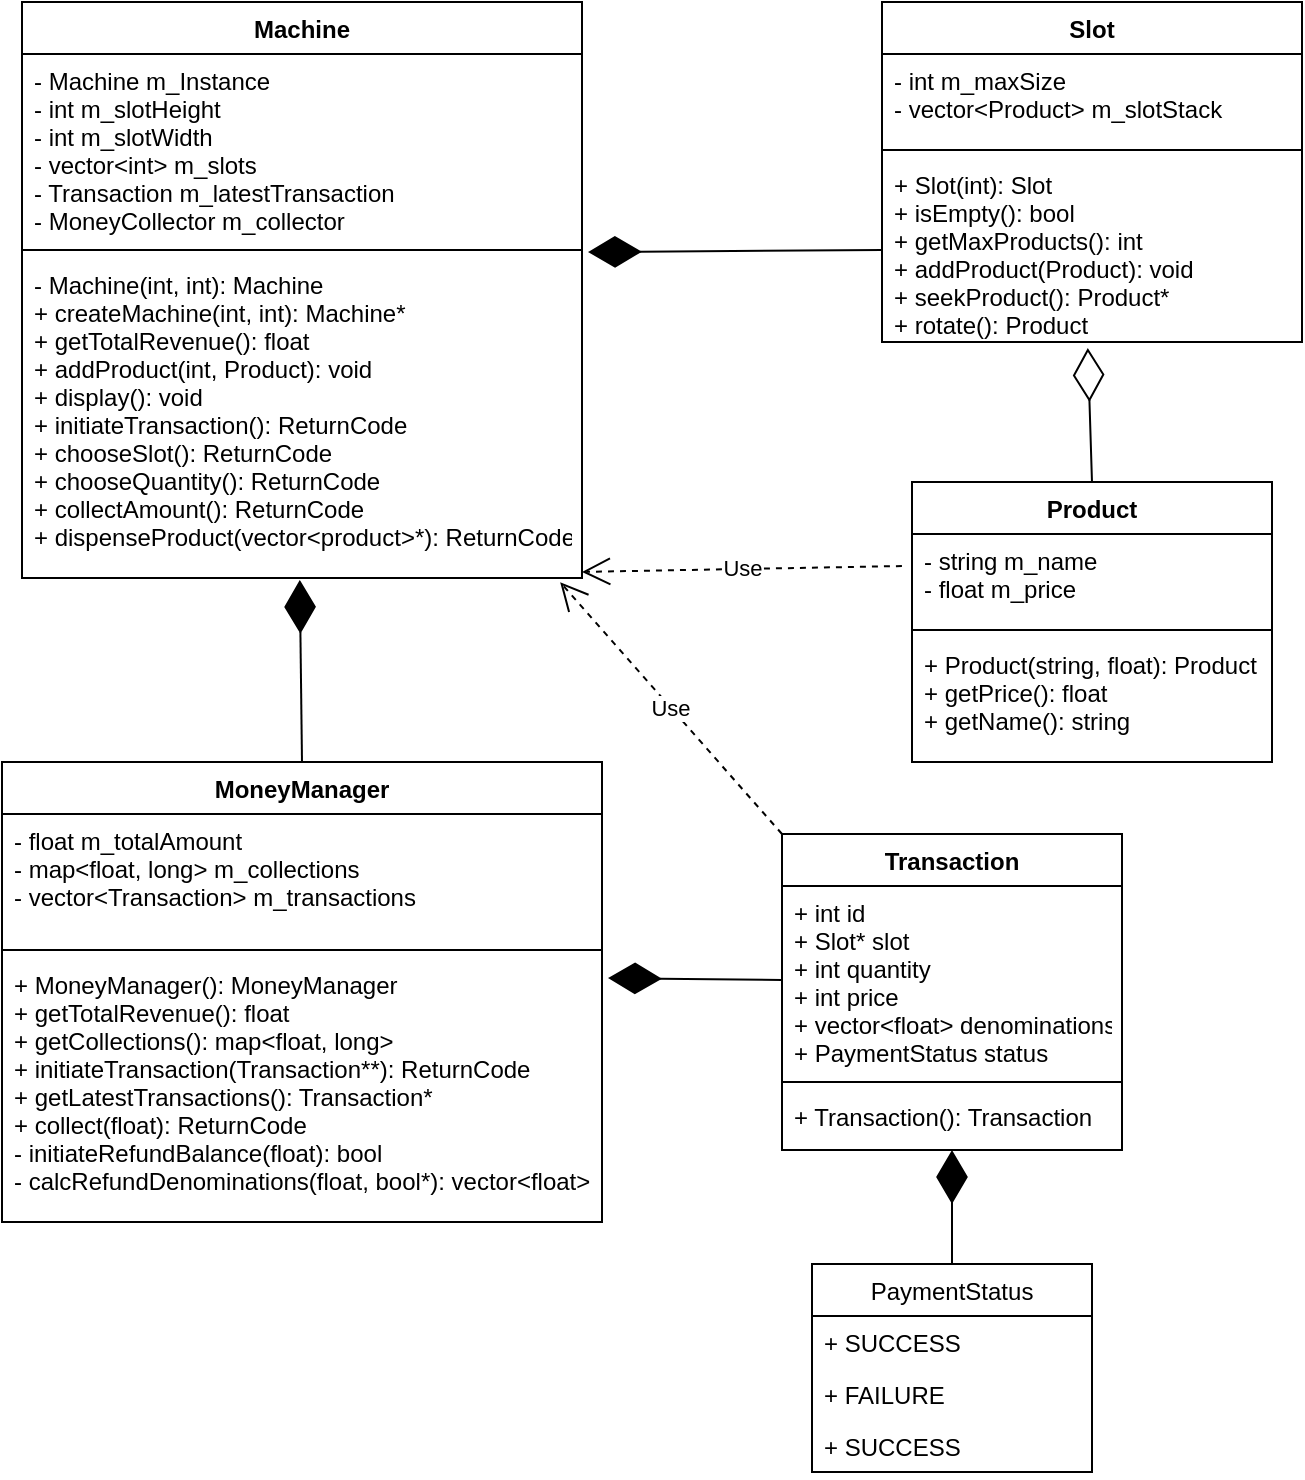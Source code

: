<mxfile version="15.7.0" type="device"><diagram id="C5RBs43oDa-KdzZeNtuy" name="Page-1"><mxGraphModel dx="1102" dy="614" grid="1" gridSize="10" guides="1" tooltips="1" connect="1" arrows="1" fold="1" page="1" pageScale="1" pageWidth="827" pageHeight="1169" math="0" shadow="0"><root><mxCell id="WIyWlLk6GJQsqaUBKTNV-0"/><mxCell id="WIyWlLk6GJQsqaUBKTNV-1" parent="WIyWlLk6GJQsqaUBKTNV-0"/><mxCell id="q9VuU4bdrC3B0K9Pmk77-0" value="Machine" style="swimlane;fontStyle=1;align=center;verticalAlign=top;childLayout=stackLayout;horizontal=1;startSize=26;horizontalStack=0;resizeParent=1;resizeParentMax=0;resizeLast=0;collapsible=1;marginBottom=0;" vertex="1" parent="WIyWlLk6GJQsqaUBKTNV-1"><mxGeometry x="50" y="120" width="280" height="288" as="geometry"><mxRectangle x="130" y="120" width="80" height="26" as="alternateBounds"/></mxGeometry></mxCell><mxCell id="q9VuU4bdrC3B0K9Pmk77-1" value="- Machine m_Instance&#10;- int m_slotHeight&#10;- int m_slotWidth&#10;- vector&lt;int&gt; m_slots&#10;- Transaction m_latestTransaction&#10;- MoneyCollector m_collector&#10;" style="text;strokeColor=none;fillColor=none;align=left;verticalAlign=top;spacingLeft=4;spacingRight=4;overflow=hidden;rotatable=0;points=[[0,0.5],[1,0.5]];portConstraint=eastwest;" vertex="1" parent="q9VuU4bdrC3B0K9Pmk77-0"><mxGeometry y="26" width="280" height="94" as="geometry"/></mxCell><mxCell id="q9VuU4bdrC3B0K9Pmk77-2" value="" style="line;strokeWidth=1;fillColor=none;align=left;verticalAlign=middle;spacingTop=-1;spacingLeft=3;spacingRight=3;rotatable=0;labelPosition=right;points=[];portConstraint=eastwest;" vertex="1" parent="q9VuU4bdrC3B0K9Pmk77-0"><mxGeometry y="120" width="280" height="8" as="geometry"/></mxCell><mxCell id="q9VuU4bdrC3B0K9Pmk77-3" value="- Machine(int, int): Machine&#10;+ createMachine(int, int): Machine*&#10;+ getTotalRevenue(): float&#10;+ addProduct(int, Product): void&#10;+ display(): void&#10;+ initiateTransaction(): ReturnCode&#10;+ chooseSlot(): ReturnCode&#10;+ chooseQuantity(): ReturnCode&#10;+ collectAmount(): ReturnCode&#10;+ dispenseProduct(vector&lt;product&gt;*): ReturnCode" style="text;strokeColor=none;fillColor=none;align=left;verticalAlign=top;spacingLeft=4;spacingRight=4;overflow=hidden;rotatable=0;points=[[0,0.5],[1,0.5]];portConstraint=eastwest;" vertex="1" parent="q9VuU4bdrC3B0K9Pmk77-0"><mxGeometry y="128" width="280" height="160" as="geometry"/></mxCell><mxCell id="q9VuU4bdrC3B0K9Pmk77-5" value="Slot" style="swimlane;fontStyle=1;align=center;verticalAlign=top;childLayout=stackLayout;horizontal=1;startSize=26;horizontalStack=0;resizeParent=1;resizeParentMax=0;resizeLast=0;collapsible=1;marginBottom=0;" vertex="1" parent="WIyWlLk6GJQsqaUBKTNV-1"><mxGeometry x="480" y="120" width="210" height="170" as="geometry"/></mxCell><mxCell id="q9VuU4bdrC3B0K9Pmk77-6" value="- int m_maxSize&#10;- vector&lt;Product&gt; m_slotStack&#10;" style="text;strokeColor=none;fillColor=none;align=left;verticalAlign=top;spacingLeft=4;spacingRight=4;overflow=hidden;rotatable=0;points=[[0,0.5],[1,0.5]];portConstraint=eastwest;" vertex="1" parent="q9VuU4bdrC3B0K9Pmk77-5"><mxGeometry y="26" width="210" height="44" as="geometry"/></mxCell><mxCell id="q9VuU4bdrC3B0K9Pmk77-7" value="" style="line;strokeWidth=1;fillColor=none;align=left;verticalAlign=middle;spacingTop=-1;spacingLeft=3;spacingRight=3;rotatable=0;labelPosition=right;points=[];portConstraint=eastwest;" vertex="1" parent="q9VuU4bdrC3B0K9Pmk77-5"><mxGeometry y="70" width="210" height="8" as="geometry"/></mxCell><mxCell id="q9VuU4bdrC3B0K9Pmk77-8" value="+ Slot(int): Slot&#10;+ isEmpty(): bool&#10;+ getMaxProducts(): int&#10;+ addProduct(Product): void&#10;+ seekProduct(): Product*&#10;+ rotate(): Product&#10;" style="text;strokeColor=none;fillColor=none;align=left;verticalAlign=top;spacingLeft=4;spacingRight=4;overflow=hidden;rotatable=0;points=[[0,0.5],[1,0.5]];portConstraint=eastwest;" vertex="1" parent="q9VuU4bdrC3B0K9Pmk77-5"><mxGeometry y="78" width="210" height="92" as="geometry"/></mxCell><mxCell id="q9VuU4bdrC3B0K9Pmk77-9" value="Product" style="swimlane;fontStyle=1;align=center;verticalAlign=top;childLayout=stackLayout;horizontal=1;startSize=26;horizontalStack=0;resizeParent=1;resizeParentMax=0;resizeLast=0;collapsible=1;marginBottom=0;" vertex="1" parent="WIyWlLk6GJQsqaUBKTNV-1"><mxGeometry x="495" y="360" width="180" height="140" as="geometry"/></mxCell><mxCell id="q9VuU4bdrC3B0K9Pmk77-10" value="- string m_name&#10;- float m_price&#10;" style="text;strokeColor=none;fillColor=none;align=left;verticalAlign=top;spacingLeft=4;spacingRight=4;overflow=hidden;rotatable=0;points=[[0,0.5],[1,0.5]];portConstraint=eastwest;" vertex="1" parent="q9VuU4bdrC3B0K9Pmk77-9"><mxGeometry y="26" width="180" height="44" as="geometry"/></mxCell><mxCell id="q9VuU4bdrC3B0K9Pmk77-11" value="" style="line;strokeWidth=1;fillColor=none;align=left;verticalAlign=middle;spacingTop=-1;spacingLeft=3;spacingRight=3;rotatable=0;labelPosition=right;points=[];portConstraint=eastwest;" vertex="1" parent="q9VuU4bdrC3B0K9Pmk77-9"><mxGeometry y="70" width="180" height="8" as="geometry"/></mxCell><mxCell id="q9VuU4bdrC3B0K9Pmk77-12" value="+ Product(string, float): Product&#10;+ getPrice(): float&#10;+ getName(): string&#10;" style="text;strokeColor=none;fillColor=none;align=left;verticalAlign=top;spacingLeft=4;spacingRight=4;overflow=hidden;rotatable=0;points=[[0,0.5],[1,0.5]];portConstraint=eastwest;" vertex="1" parent="q9VuU4bdrC3B0K9Pmk77-9"><mxGeometry y="78" width="180" height="62" as="geometry"/></mxCell><mxCell id="q9VuU4bdrC3B0K9Pmk77-13" value="MoneyManager" style="swimlane;fontStyle=1;align=center;verticalAlign=top;childLayout=stackLayout;horizontal=1;startSize=26;horizontalStack=0;resizeParent=1;resizeParentMax=0;resizeLast=0;collapsible=1;marginBottom=0;" vertex="1" parent="WIyWlLk6GJQsqaUBKTNV-1"><mxGeometry x="40" y="500" width="300" height="230" as="geometry"><mxRectangle x="130" y="120" width="80" height="26" as="alternateBounds"/></mxGeometry></mxCell><mxCell id="q9VuU4bdrC3B0K9Pmk77-14" value="- float m_totalAmount&#10;- map&lt;float, long&gt; m_collections&#10;- vector&lt;Transaction&gt; m_transactions&#10;" style="text;strokeColor=none;fillColor=none;align=left;verticalAlign=top;spacingLeft=4;spacingRight=4;overflow=hidden;rotatable=0;points=[[0,0.5],[1,0.5]];portConstraint=eastwest;" vertex="1" parent="q9VuU4bdrC3B0K9Pmk77-13"><mxGeometry y="26" width="300" height="64" as="geometry"/></mxCell><mxCell id="q9VuU4bdrC3B0K9Pmk77-15" value="" style="line;strokeWidth=1;fillColor=none;align=left;verticalAlign=middle;spacingTop=-1;spacingLeft=3;spacingRight=3;rotatable=0;labelPosition=right;points=[];portConstraint=eastwest;" vertex="1" parent="q9VuU4bdrC3B0K9Pmk77-13"><mxGeometry y="90" width="300" height="8" as="geometry"/></mxCell><mxCell id="q9VuU4bdrC3B0K9Pmk77-16" value="+ MoneyManager(): MoneyManager&#10;+ getTotalRevenue(): float&#10;+ getCollections(): map&lt;float, long&gt;&#10;+ initiateTransaction(Transaction**): ReturnCode&#10;+ getLatestTransactions(): Transaction*&#10;+ collect(float): ReturnCode&#10;- initiateRefundBalance(float): bool&#10;- calcRefundDenominations(float, bool*): vector&lt;float&gt;" style="text;strokeColor=none;fillColor=none;align=left;verticalAlign=top;spacingLeft=4;spacingRight=4;overflow=hidden;rotatable=0;points=[[0,0.5],[1,0.5]];portConstraint=eastwest;" vertex="1" parent="q9VuU4bdrC3B0K9Pmk77-13"><mxGeometry y="98" width="300" height="132" as="geometry"/></mxCell><mxCell id="q9VuU4bdrC3B0K9Pmk77-17" value="" style="endArrow=diamondThin;endFill=1;endSize=24;html=1;rounded=0;entryX=1.011;entryY=-0.019;entryDx=0;entryDy=0;entryPerimeter=0;exitX=0;exitY=0.5;exitDx=0;exitDy=0;" edge="1" parent="WIyWlLk6GJQsqaUBKTNV-1" source="q9VuU4bdrC3B0K9Pmk77-8" target="q9VuU4bdrC3B0K9Pmk77-3"><mxGeometry width="160" relative="1" as="geometry"><mxPoint x="330" y="320" as="sourcePoint"/><mxPoint x="490" y="320" as="targetPoint"/><Array as="points"><mxPoint x="333" y="245"/></Array></mxGeometry></mxCell><mxCell id="q9VuU4bdrC3B0K9Pmk77-18" value="" style="endArrow=diamondThin;endFill=0;endSize=24;html=1;rounded=0;entryX=0.49;entryY=1.033;entryDx=0;entryDy=0;entryPerimeter=0;exitX=0.5;exitY=0;exitDx=0;exitDy=0;" edge="1" parent="WIyWlLk6GJQsqaUBKTNV-1" source="q9VuU4bdrC3B0K9Pmk77-9" target="q9VuU4bdrC3B0K9Pmk77-8"><mxGeometry width="160" relative="1" as="geometry"><mxPoint x="330" y="420" as="sourcePoint"/><mxPoint x="490" y="420" as="targetPoint"/></mxGeometry></mxCell><mxCell id="q9VuU4bdrC3B0K9Pmk77-19" value="" style="endArrow=diamondThin;endFill=1;endSize=24;html=1;rounded=0;entryX=0.496;entryY=1.006;entryDx=0;entryDy=0;entryPerimeter=0;exitX=0.5;exitY=0;exitDx=0;exitDy=0;" edge="1" parent="WIyWlLk6GJQsqaUBKTNV-1" source="q9VuU4bdrC3B0K9Pmk77-13" target="q9VuU4bdrC3B0K9Pmk77-3"><mxGeometry width="160" relative="1" as="geometry"><mxPoint x="173" y="490" as="sourcePoint"/><mxPoint x="490" y="420" as="targetPoint"/></mxGeometry></mxCell><mxCell id="q9VuU4bdrC3B0K9Pmk77-20" value="Transaction" style="swimlane;fontStyle=1;align=center;verticalAlign=top;childLayout=stackLayout;horizontal=1;startSize=26;horizontalStack=0;resizeParent=1;resizeParentMax=0;resizeLast=0;collapsible=1;marginBottom=0;" vertex="1" parent="WIyWlLk6GJQsqaUBKTNV-1"><mxGeometry x="430" y="536" width="170" height="158" as="geometry"/></mxCell><mxCell id="q9VuU4bdrC3B0K9Pmk77-21" value="+ int id&#10;+ Slot* slot&#10;+ int quantity&#10;+ int price&#10;+ vector&lt;float&gt; denominations&#10;+ PaymentStatus status&#10;" style="text;strokeColor=none;fillColor=none;align=left;verticalAlign=top;spacingLeft=4;spacingRight=4;overflow=hidden;rotatable=0;points=[[0,0.5],[1,0.5]];portConstraint=eastwest;" vertex="1" parent="q9VuU4bdrC3B0K9Pmk77-20"><mxGeometry y="26" width="170" height="94" as="geometry"/></mxCell><mxCell id="q9VuU4bdrC3B0K9Pmk77-22" value="" style="line;strokeWidth=1;fillColor=none;align=left;verticalAlign=middle;spacingTop=-1;spacingLeft=3;spacingRight=3;rotatable=0;labelPosition=right;points=[];portConstraint=eastwest;" vertex="1" parent="q9VuU4bdrC3B0K9Pmk77-20"><mxGeometry y="120" width="170" height="8" as="geometry"/></mxCell><mxCell id="q9VuU4bdrC3B0K9Pmk77-23" value="+ Transaction(): Transaction" style="text;strokeColor=none;fillColor=none;align=left;verticalAlign=top;spacingLeft=4;spacingRight=4;overflow=hidden;rotatable=0;points=[[0,0.5],[1,0.5]];portConstraint=eastwest;" vertex="1" parent="q9VuU4bdrC3B0K9Pmk77-20"><mxGeometry y="128" width="170" height="30" as="geometry"/></mxCell><mxCell id="q9VuU4bdrC3B0K9Pmk77-24" value="" style="endArrow=diamondThin;endFill=1;endSize=24;html=1;rounded=0;entryX=1.01;entryY=0.076;entryDx=0;entryDy=0;entryPerimeter=0;exitX=0;exitY=0.5;exitDx=0;exitDy=0;" edge="1" parent="WIyWlLk6GJQsqaUBKTNV-1" source="q9VuU4bdrC3B0K9Pmk77-21" target="q9VuU4bdrC3B0K9Pmk77-16"><mxGeometry width="160" relative="1" as="geometry"><mxPoint x="330" y="520" as="sourcePoint"/><mxPoint x="490" y="520" as="targetPoint"/></mxGeometry></mxCell><mxCell id="q9VuU4bdrC3B0K9Pmk77-25" value="PaymentStatus" style="swimlane;fontStyle=0;childLayout=stackLayout;horizontal=1;startSize=26;fillColor=none;horizontalStack=0;resizeParent=1;resizeParentMax=0;resizeLast=0;collapsible=1;marginBottom=0;" vertex="1" parent="WIyWlLk6GJQsqaUBKTNV-1"><mxGeometry x="445" y="751" width="140" height="104" as="geometry"/></mxCell><mxCell id="q9VuU4bdrC3B0K9Pmk77-26" value="+ SUCCESS" style="text;strokeColor=none;fillColor=none;align=left;verticalAlign=top;spacingLeft=4;spacingRight=4;overflow=hidden;rotatable=0;points=[[0,0.5],[1,0.5]];portConstraint=eastwest;" vertex="1" parent="q9VuU4bdrC3B0K9Pmk77-25"><mxGeometry y="26" width="140" height="26" as="geometry"/></mxCell><mxCell id="q9VuU4bdrC3B0K9Pmk77-27" value="+ FAILURE" style="text;strokeColor=none;fillColor=none;align=left;verticalAlign=top;spacingLeft=4;spacingRight=4;overflow=hidden;rotatable=0;points=[[0,0.5],[1,0.5]];portConstraint=eastwest;" vertex="1" parent="q9VuU4bdrC3B0K9Pmk77-25"><mxGeometry y="52" width="140" height="26" as="geometry"/></mxCell><mxCell id="q9VuU4bdrC3B0K9Pmk77-28" value="+ SUCCESS" style="text;strokeColor=none;fillColor=none;align=left;verticalAlign=top;spacingLeft=4;spacingRight=4;overflow=hidden;rotatable=0;points=[[0,0.5],[1,0.5]];portConstraint=eastwest;" vertex="1" parent="q9VuU4bdrC3B0K9Pmk77-25"><mxGeometry y="78" width="140" height="26" as="geometry"/></mxCell><mxCell id="q9VuU4bdrC3B0K9Pmk77-29" value="" style="endArrow=diamondThin;endFill=1;endSize=24;html=1;rounded=0;exitX=0.5;exitY=0;exitDx=0;exitDy=0;" edge="1" parent="WIyWlLk6GJQsqaUBKTNV-1" source="q9VuU4bdrC3B0K9Pmk77-25" target="q9VuU4bdrC3B0K9Pmk77-23"><mxGeometry width="160" relative="1" as="geometry"><mxPoint x="330" y="620" as="sourcePoint"/><mxPoint x="510" y="700" as="targetPoint"/></mxGeometry></mxCell><mxCell id="q9VuU4bdrC3B0K9Pmk77-30" value="Use" style="endArrow=open;endSize=12;dashed=1;html=1;rounded=0;entryX=1;entryY=0.981;entryDx=0;entryDy=0;entryPerimeter=0;exitX=-0.028;exitY=0.364;exitDx=0;exitDy=0;exitPerimeter=0;" edge="1" parent="WIyWlLk6GJQsqaUBKTNV-1" source="q9VuU4bdrC3B0K9Pmk77-10" target="q9VuU4bdrC3B0K9Pmk77-3"><mxGeometry width="160" relative="1" as="geometry"><mxPoint x="330" y="420" as="sourcePoint"/><mxPoint x="490" y="420" as="targetPoint"/></mxGeometry></mxCell><mxCell id="q9VuU4bdrC3B0K9Pmk77-31" value="Use" style="endArrow=open;endSize=12;dashed=1;html=1;rounded=0;entryX=0.961;entryY=1.013;entryDx=0;entryDy=0;entryPerimeter=0;exitX=0;exitY=0;exitDx=0;exitDy=0;" edge="1" parent="WIyWlLk6GJQsqaUBKTNV-1" source="q9VuU4bdrC3B0K9Pmk77-20" target="q9VuU4bdrC3B0K9Pmk77-3"><mxGeometry width="160" relative="1" as="geometry"><mxPoint x="330" y="420" as="sourcePoint"/><mxPoint x="490" y="420" as="targetPoint"/></mxGeometry></mxCell></root></mxGraphModel></diagram></mxfile>